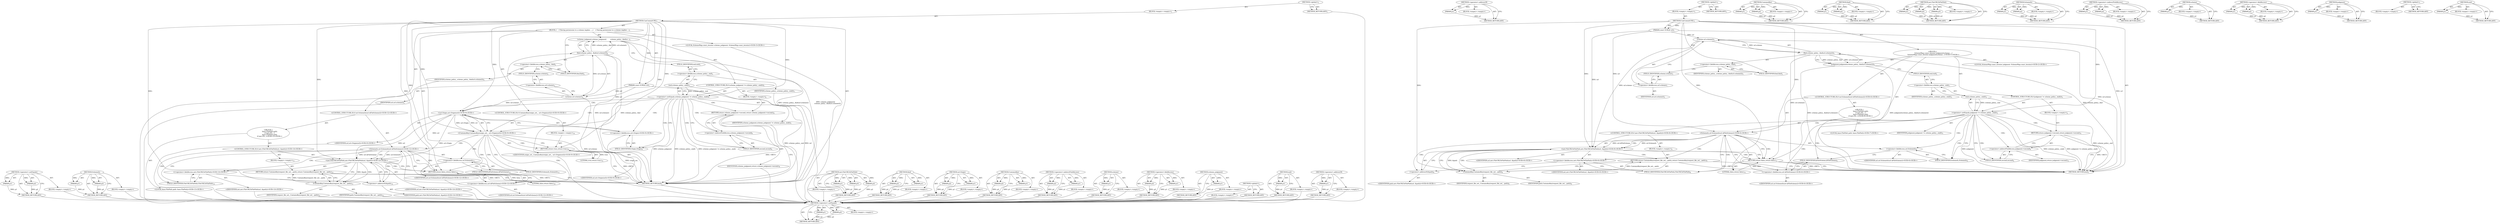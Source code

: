 digraph "&lt;operator&gt;.addressOf" {
vulnerable_99 [label=<(METHOD,&lt;operator&gt;.notEquals)>];
vulnerable_100 [label=<(PARAM,p1)>];
vulnerable_101 [label=<(PARAM,p2)>];
vulnerable_102 [label=<(BLOCK,&lt;empty&gt;,&lt;empty&gt;)>];
vulnerable_103 [label=<(METHOD_RETURN,ANY)>];
vulnerable_124 [label=<(METHOD,&lt;operator&gt;.addressOf)>];
vulnerable_125 [label=<(PARAM,p1)>];
vulnerable_126 [label=<(BLOCK,&lt;empty&gt;,&lt;empty&gt;)>];
vulnerable_127 [label=<(METHOD_RETURN,ANY)>];
vulnerable_6 [label=<(METHOD,&lt;global&gt;)<SUB>1</SUB>>];
vulnerable_7 [label=<(BLOCK,&lt;empty&gt;,&lt;empty&gt;)<SUB>1</SUB>>];
vulnerable_8 [label=<(METHOD,CanCommitURL)<SUB>1</SUB>>];
vulnerable_9 [label=<(PARAM,const GURL&amp; url)<SUB>1</SUB>>];
vulnerable_10 [label="<(BLOCK,{
    SchemeMap::const_iterator judgment(scheme...,{
    SchemeMap::const_iterator judgment(scheme...)<SUB>1</SUB>>"];
vulnerable_11 [label="<(LOCAL,SchemeMap.const_iterator judgment: SchemeMap.const_iterator)<SUB>2</SUB>>"];
vulnerable_12 [label=<(judgment,judgment(scheme_policy_.find(url.scheme())))<SUB>2</SUB>>];
vulnerable_13 [label=<(find,scheme_policy_.find(url.scheme()))<SUB>2</SUB>>];
vulnerable_14 [label=<(&lt;operator&gt;.fieldAccess,scheme_policy_.find)<SUB>2</SUB>>];
vulnerable_15 [label=<(IDENTIFIER,scheme_policy_,scheme_policy_.find(url.scheme()))<SUB>2</SUB>>];
vulnerable_16 [label=<(FIELD_IDENTIFIER,find,find)<SUB>2</SUB>>];
vulnerable_17 [label=<(scheme,url.scheme())<SUB>2</SUB>>];
vulnerable_18 [label=<(&lt;operator&gt;.fieldAccess,url.scheme)<SUB>2</SUB>>];
vulnerable_19 [label=<(IDENTIFIER,url,url.scheme())<SUB>2</SUB>>];
vulnerable_20 [label=<(FIELD_IDENTIFIER,scheme,scheme)<SUB>2</SUB>>];
vulnerable_21 [label=<(CONTROL_STRUCTURE,IF,if (judgment != scheme_policy_.end()))<SUB>3</SUB>>];
vulnerable_22 [label=<(&lt;operator&gt;.notEquals,judgment != scheme_policy_.end())<SUB>3</SUB>>];
vulnerable_23 [label=<(IDENTIFIER,judgment,judgment != scheme_policy_.end())<SUB>3</SUB>>];
vulnerable_24 [label=<(end,scheme_policy_.end())<SUB>3</SUB>>];
vulnerable_25 [label=<(&lt;operator&gt;.fieldAccess,scheme_policy_.end)<SUB>3</SUB>>];
vulnerable_26 [label=<(IDENTIFIER,scheme_policy_,scheme_policy_.end())<SUB>3</SUB>>];
vulnerable_27 [label=<(FIELD_IDENTIFIER,end,end)<SUB>3</SUB>>];
vulnerable_28 [label=<(BLOCK,&lt;empty&gt;,&lt;empty&gt;)<SUB>4</SUB>>];
vulnerable_29 [label=<(RETURN,return judgment-&gt;second;,return judgment-&gt;second;)<SUB>4</SUB>>];
vulnerable_30 [label=<(&lt;operator&gt;.indirectFieldAccess,judgment-&gt;second)<SUB>4</SUB>>];
vulnerable_31 [label=<(IDENTIFIER,judgment,return judgment-&gt;second;)<SUB>4</SUB>>];
vulnerable_32 [label=<(FIELD_IDENTIFIER,second,second)<SUB>4</SUB>>];
vulnerable_33 [label="<(CONTROL_STRUCTURE,IF,if (url.SchemeIs(url::kFileScheme)))<SUB>6</SUB>>"];
vulnerable_34 [label="<(SchemeIs,url.SchemeIs(url::kFileScheme))<SUB>6</SUB>>"];
vulnerable_35 [label=<(&lt;operator&gt;.fieldAccess,url.SchemeIs)<SUB>6</SUB>>];
vulnerable_36 [label="<(IDENTIFIER,url,url.SchemeIs(url::kFileScheme))<SUB>6</SUB>>"];
vulnerable_37 [label=<(FIELD_IDENTIFIER,SchemeIs,SchemeIs)<SUB>6</SUB>>];
vulnerable_38 [label="<(&lt;operator&gt;.fieldAccess,url::kFileScheme)<SUB>6</SUB>>"];
vulnerable_39 [label="<(IDENTIFIER,url,url.SchemeIs(url::kFileScheme))<SUB>6</SUB>>"];
vulnerable_40 [label=<(FIELD_IDENTIFIER,kFileScheme,kFileScheme)<SUB>6</SUB>>];
vulnerable_41 [label="<(BLOCK,{
      base::FilePath path;
      if (net::Fil...,{
      base::FilePath path;
      if (net::Fil...)<SUB>6</SUB>>"];
vulnerable_42 [label="<(LOCAL,base.FilePath path: base.FilePath)<SUB>7</SUB>>"];
vulnerable_43 [label="<(CONTROL_STRUCTURE,IF,if (net::FileURLToFilePath(url, &amp;path)))<SUB>8</SUB>>"];
vulnerable_44 [label="<(net.FileURLToFilePath,net::FileURLToFilePath(url, &amp;path))<SUB>8</SUB>>"];
vulnerable_45 [label="<(&lt;operator&gt;.fieldAccess,net::FileURLToFilePath)<SUB>8</SUB>>"];
vulnerable_46 [label="<(IDENTIFIER,net,net::FileURLToFilePath(url, &amp;path))<SUB>8</SUB>>"];
vulnerable_47 [label=<(FIELD_IDENTIFIER,FileURLToFilePath,FileURLToFilePath)<SUB>8</SUB>>];
vulnerable_48 [label="<(IDENTIFIER,url,net::FileURLToFilePath(url, &amp;path))<SUB>8</SUB>>"];
vulnerable_49 [label=<(&lt;operator&gt;.addressOf,&amp;path)<SUB>8</SUB>>];
vulnerable_50 [label="<(IDENTIFIER,path,net::FileURLToFilePath(url, &amp;path))<SUB>8</SUB>>"];
vulnerable_51 [label=<(BLOCK,&lt;empty&gt;,&lt;empty&gt;)<SUB>9</SUB>>];
vulnerable_52 [label=<(RETURN,return ContainsKey(request_file_set_, path);,return ContainsKey(request_file_set_, path);)<SUB>9</SUB>>];
vulnerable_53 [label=<(ContainsKey,ContainsKey(request_file_set_, path))<SUB>9</SUB>>];
vulnerable_54 [label=<(IDENTIFIER,request_file_set_,ContainsKey(request_file_set_, path))<SUB>9</SUB>>];
vulnerable_55 [label=<(IDENTIFIER,path,ContainsKey(request_file_set_, path))<SUB>9</SUB>>];
vulnerable_56 [label=<(RETURN,return false;,return false;)<SUB>12</SUB>>];
vulnerable_57 [label=<(LITERAL,false,return false;)<SUB>12</SUB>>];
vulnerable_58 [label=<(METHOD_RETURN,bool)<SUB>1</SUB>>];
vulnerable_60 [label=<(METHOD_RETURN,ANY)<SUB>1</SUB>>];
vulnerable_128 [label=<(METHOD,ContainsKey)>];
vulnerable_129 [label=<(PARAM,p1)>];
vulnerable_130 [label=<(PARAM,p2)>];
vulnerable_131 [label=<(BLOCK,&lt;empty&gt;,&lt;empty&gt;)>];
vulnerable_132 [label=<(METHOD_RETURN,ANY)>];
vulnerable_85 [label=<(METHOD,find)>];
vulnerable_86 [label=<(PARAM,p1)>];
vulnerable_87 [label=<(PARAM,p2)>];
vulnerable_88 [label=<(BLOCK,&lt;empty&gt;,&lt;empty&gt;)>];
vulnerable_89 [label=<(METHOD_RETURN,ANY)>];
vulnerable_118 [label=<(METHOD,net.FileURLToFilePath)>];
vulnerable_119 [label=<(PARAM,p1)>];
vulnerable_120 [label=<(PARAM,p2)>];
vulnerable_121 [label=<(PARAM,p3)>];
vulnerable_122 [label=<(BLOCK,&lt;empty&gt;,&lt;empty&gt;)>];
vulnerable_123 [label=<(METHOD_RETURN,ANY)>];
vulnerable_113 [label=<(METHOD,SchemeIs)>];
vulnerable_114 [label=<(PARAM,p1)>];
vulnerable_115 [label=<(PARAM,p2)>];
vulnerable_116 [label=<(BLOCK,&lt;empty&gt;,&lt;empty&gt;)>];
vulnerable_117 [label=<(METHOD_RETURN,ANY)>];
vulnerable_108 [label=<(METHOD,&lt;operator&gt;.indirectFieldAccess)>];
vulnerable_109 [label=<(PARAM,p1)>];
vulnerable_110 [label=<(PARAM,p2)>];
vulnerable_111 [label=<(BLOCK,&lt;empty&gt;,&lt;empty&gt;)>];
vulnerable_112 [label=<(METHOD_RETURN,ANY)>];
vulnerable_95 [label=<(METHOD,scheme)>];
vulnerable_96 [label=<(PARAM,p1)>];
vulnerable_97 [label=<(BLOCK,&lt;empty&gt;,&lt;empty&gt;)>];
vulnerable_98 [label=<(METHOD_RETURN,ANY)>];
vulnerable_90 [label=<(METHOD,&lt;operator&gt;.fieldAccess)>];
vulnerable_91 [label=<(PARAM,p1)>];
vulnerable_92 [label=<(PARAM,p2)>];
vulnerable_93 [label=<(BLOCK,&lt;empty&gt;,&lt;empty&gt;)>];
vulnerable_94 [label=<(METHOD_RETURN,ANY)>];
vulnerable_81 [label=<(METHOD,judgment)>];
vulnerable_82 [label=<(PARAM,p1)>];
vulnerable_83 [label=<(BLOCK,&lt;empty&gt;,&lt;empty&gt;)>];
vulnerable_84 [label=<(METHOD_RETURN,ANY)>];
vulnerable_75 [label=<(METHOD,&lt;global&gt;)<SUB>1</SUB>>];
vulnerable_76 [label=<(BLOCK,&lt;empty&gt;,&lt;empty&gt;)>];
vulnerable_77 [label=<(METHOD_RETURN,ANY)>];
vulnerable_104 [label=<(METHOD,end)>];
vulnerable_105 [label=<(PARAM,p1)>];
vulnerable_106 [label=<(BLOCK,&lt;empty&gt;,&lt;empty&gt;)>];
vulnerable_107 [label=<(METHOD_RETURN,ANY)>];
fixed_110 [label=<(METHOD,&lt;operator&gt;.notEquals)>];
fixed_111 [label=<(PARAM,p1)>];
fixed_112 [label=<(PARAM,p2)>];
fixed_113 [label=<(BLOCK,&lt;empty&gt;,&lt;empty&gt;)>];
fixed_114 [label=<(METHOD_RETURN,ANY)>];
fixed_134 [label=<(METHOD,SchemeIs)>];
fixed_135 [label=<(PARAM,p1)>];
fixed_136 [label=<(PARAM,p2)>];
fixed_137 [label=<(BLOCK,&lt;empty&gt;,&lt;empty&gt;)>];
fixed_138 [label=<(METHOD_RETURN,ANY)>];
fixed_6 [label=<(METHOD,&lt;global&gt;)<SUB>1</SUB>>];
fixed_7 [label=<(BLOCK,&lt;empty&gt;,&lt;empty&gt;)<SUB>1</SUB>>];
fixed_8 [label=<(METHOD,CanCommitURL)<SUB>1</SUB>>];
fixed_9 [label=<(PARAM,const GURL&amp; url)<SUB>1</SUB>>];
fixed_10 [label=<(BLOCK,{
    // Having permission to a scheme implies ...,{
    // Having permission to a scheme implies ...)<SUB>1</SUB>>];
fixed_11 [label="<(LOCAL,SchemeMap.const_iterator scheme_judgment: SchemeMap.const_iterator)<SUB>3</SUB>>"];
fixed_12 [label=<(scheme_judgment,scheme_judgment(
        scheme_policy_.find(ur...)<SUB>3</SUB>>];
fixed_13 [label=<(find,scheme_policy_.find(url.scheme()))<SUB>4</SUB>>];
fixed_14 [label=<(&lt;operator&gt;.fieldAccess,scheme_policy_.find)<SUB>4</SUB>>];
fixed_15 [label=<(IDENTIFIER,scheme_policy_,scheme_policy_.find(url.scheme()))<SUB>4</SUB>>];
fixed_16 [label=<(FIELD_IDENTIFIER,find,find)<SUB>4</SUB>>];
fixed_17 [label=<(scheme,url.scheme())<SUB>4</SUB>>];
fixed_18 [label=<(&lt;operator&gt;.fieldAccess,url.scheme)<SUB>4</SUB>>];
fixed_19 [label=<(IDENTIFIER,url,url.scheme())<SUB>4</SUB>>];
fixed_20 [label=<(FIELD_IDENTIFIER,scheme,scheme)<SUB>4</SUB>>];
fixed_21 [label=<(CONTROL_STRUCTURE,IF,if (scheme_judgment != scheme_policy_.end()))<SUB>5</SUB>>];
fixed_22 [label=<(&lt;operator&gt;.notEquals,scheme_judgment != scheme_policy_.end())<SUB>5</SUB>>];
fixed_23 [label=<(IDENTIFIER,scheme_judgment,scheme_judgment != scheme_policy_.end())<SUB>5</SUB>>];
fixed_24 [label=<(end,scheme_policy_.end())<SUB>5</SUB>>];
fixed_25 [label=<(&lt;operator&gt;.fieldAccess,scheme_policy_.end)<SUB>5</SUB>>];
fixed_26 [label=<(IDENTIFIER,scheme_policy_,scheme_policy_.end())<SUB>5</SUB>>];
fixed_27 [label=<(FIELD_IDENTIFIER,end,end)<SUB>5</SUB>>];
fixed_28 [label=<(BLOCK,&lt;empty&gt;,&lt;empty&gt;)<SUB>6</SUB>>];
fixed_29 [label=<(RETURN,return scheme_judgment-&gt;second;,return scheme_judgment-&gt;second;)<SUB>6</SUB>>];
fixed_30 [label=<(&lt;operator&gt;.indirectFieldAccess,scheme_judgment-&gt;second)<SUB>6</SUB>>];
fixed_31 [label=<(IDENTIFIER,scheme_judgment,return scheme_judgment-&gt;second;)<SUB>6</SUB>>];
fixed_32 [label=<(FIELD_IDENTIFIER,second,second)<SUB>6</SUB>>];
fixed_33 [label="<(CONTROL_STRUCTURE,IF,if (ContainsKey(origin_set_, url::Origin(url))))<SUB>9</SUB>>"];
fixed_34 [label="<(ContainsKey,ContainsKey(origin_set_, url::Origin(url)))<SUB>9</SUB>>"];
fixed_35 [label="<(IDENTIFIER,origin_set_,ContainsKey(origin_set_, url::Origin(url)))<SUB>9</SUB>>"];
fixed_36 [label="<(url.Origin,url::Origin(url))<SUB>9</SUB>>"];
fixed_37 [label="<(&lt;operator&gt;.fieldAccess,url::Origin)<SUB>9</SUB>>"];
fixed_38 [label="<(IDENTIFIER,url,url::Origin(url))<SUB>9</SUB>>"];
fixed_39 [label=<(FIELD_IDENTIFIER,Origin,Origin)<SUB>9</SUB>>];
fixed_40 [label="<(IDENTIFIER,url,url::Origin(url))<SUB>9</SUB>>"];
fixed_41 [label=<(BLOCK,&lt;empty&gt;,&lt;empty&gt;)<SUB>10</SUB>>];
fixed_42 [label=<(RETURN,return true;,return true;)<SUB>10</SUB>>];
fixed_43 [label=<(LITERAL,true,return true;)<SUB>10</SUB>>];
fixed_44 [label="<(CONTROL_STRUCTURE,IF,if (url.SchemeIs(url::kFileScheme)))<SUB>12</SUB>>"];
fixed_45 [label="<(SchemeIs,url.SchemeIs(url::kFileScheme))<SUB>12</SUB>>"];
fixed_46 [label=<(&lt;operator&gt;.fieldAccess,url.SchemeIs)<SUB>12</SUB>>];
fixed_47 [label="<(IDENTIFIER,url,url.SchemeIs(url::kFileScheme))<SUB>12</SUB>>"];
fixed_48 [label=<(FIELD_IDENTIFIER,SchemeIs,SchemeIs)<SUB>12</SUB>>];
fixed_49 [label="<(&lt;operator&gt;.fieldAccess,url::kFileScheme)<SUB>12</SUB>>"];
fixed_50 [label="<(IDENTIFIER,url,url.SchemeIs(url::kFileScheme))<SUB>12</SUB>>"];
fixed_51 [label=<(FIELD_IDENTIFIER,kFileScheme,kFileScheme)<SUB>12</SUB>>];
fixed_52 [label="<(BLOCK,{
      base::FilePath path;
      if (net::Fil...,{
      base::FilePath path;
      if (net::Fil...)<SUB>12</SUB>>"];
fixed_53 [label="<(LOCAL,base.FilePath path: base.FilePath)<SUB>13</SUB>>"];
fixed_54 [label="<(CONTROL_STRUCTURE,IF,if (net::FileURLToFilePath(url, &amp;path)))<SUB>14</SUB>>"];
fixed_55 [label="<(net.FileURLToFilePath,net::FileURLToFilePath(url, &amp;path))<SUB>14</SUB>>"];
fixed_56 [label="<(&lt;operator&gt;.fieldAccess,net::FileURLToFilePath)<SUB>14</SUB>>"];
fixed_57 [label="<(IDENTIFIER,net,net::FileURLToFilePath(url, &amp;path))<SUB>14</SUB>>"];
fixed_58 [label=<(FIELD_IDENTIFIER,FileURLToFilePath,FileURLToFilePath)<SUB>14</SUB>>];
fixed_59 [label="<(IDENTIFIER,url,net::FileURLToFilePath(url, &amp;path))<SUB>14</SUB>>"];
fixed_60 [label=<(&lt;operator&gt;.addressOf,&amp;path)<SUB>14</SUB>>];
fixed_61 [label="<(IDENTIFIER,path,net::FileURLToFilePath(url, &amp;path))<SUB>14</SUB>>"];
fixed_62 [label=<(BLOCK,&lt;empty&gt;,&lt;empty&gt;)<SUB>15</SUB>>];
fixed_63 [label=<(RETURN,return ContainsKey(request_file_set_, path);,return ContainsKey(request_file_set_, path);)<SUB>15</SUB>>];
fixed_64 [label=<(ContainsKey,ContainsKey(request_file_set_, path))<SUB>15</SUB>>];
fixed_65 [label=<(IDENTIFIER,request_file_set_,ContainsKey(request_file_set_, path))<SUB>15</SUB>>];
fixed_66 [label=<(IDENTIFIER,path,ContainsKey(request_file_set_, path))<SUB>15</SUB>>];
fixed_67 [label=<(RETURN,return false;,return false;)<SUB>18</SUB>>];
fixed_68 [label=<(LITERAL,false,return false;)<SUB>18</SUB>>];
fixed_69 [label=<(METHOD_RETURN,bool)<SUB>1</SUB>>];
fixed_71 [label=<(METHOD_RETURN,ANY)<SUB>1</SUB>>];
fixed_139 [label=<(METHOD,net.FileURLToFilePath)>];
fixed_140 [label=<(PARAM,p1)>];
fixed_141 [label=<(PARAM,p2)>];
fixed_142 [label=<(PARAM,p3)>];
fixed_143 [label=<(BLOCK,&lt;empty&gt;,&lt;empty&gt;)>];
fixed_144 [label=<(METHOD_RETURN,ANY)>];
fixed_96 [label=<(METHOD,find)>];
fixed_97 [label=<(PARAM,p1)>];
fixed_98 [label=<(PARAM,p2)>];
fixed_99 [label=<(BLOCK,&lt;empty&gt;,&lt;empty&gt;)>];
fixed_100 [label=<(METHOD_RETURN,ANY)>];
fixed_129 [label=<(METHOD,url.Origin)>];
fixed_130 [label=<(PARAM,p1)>];
fixed_131 [label=<(PARAM,p2)>];
fixed_132 [label=<(BLOCK,&lt;empty&gt;,&lt;empty&gt;)>];
fixed_133 [label=<(METHOD_RETURN,ANY)>];
fixed_124 [label=<(METHOD,ContainsKey)>];
fixed_125 [label=<(PARAM,p1)>];
fixed_126 [label=<(PARAM,p2)>];
fixed_127 [label=<(BLOCK,&lt;empty&gt;,&lt;empty&gt;)>];
fixed_128 [label=<(METHOD_RETURN,ANY)>];
fixed_119 [label=<(METHOD,&lt;operator&gt;.indirectFieldAccess)>];
fixed_120 [label=<(PARAM,p1)>];
fixed_121 [label=<(PARAM,p2)>];
fixed_122 [label=<(BLOCK,&lt;empty&gt;,&lt;empty&gt;)>];
fixed_123 [label=<(METHOD_RETURN,ANY)>];
fixed_106 [label=<(METHOD,scheme)>];
fixed_107 [label=<(PARAM,p1)>];
fixed_108 [label=<(BLOCK,&lt;empty&gt;,&lt;empty&gt;)>];
fixed_109 [label=<(METHOD_RETURN,ANY)>];
fixed_101 [label=<(METHOD,&lt;operator&gt;.fieldAccess)>];
fixed_102 [label=<(PARAM,p1)>];
fixed_103 [label=<(PARAM,p2)>];
fixed_104 [label=<(BLOCK,&lt;empty&gt;,&lt;empty&gt;)>];
fixed_105 [label=<(METHOD_RETURN,ANY)>];
fixed_92 [label=<(METHOD,scheme_judgment)>];
fixed_93 [label=<(PARAM,p1)>];
fixed_94 [label=<(BLOCK,&lt;empty&gt;,&lt;empty&gt;)>];
fixed_95 [label=<(METHOD_RETURN,ANY)>];
fixed_86 [label=<(METHOD,&lt;global&gt;)<SUB>1</SUB>>];
fixed_87 [label=<(BLOCK,&lt;empty&gt;,&lt;empty&gt;)>];
fixed_88 [label=<(METHOD_RETURN,ANY)>];
fixed_115 [label=<(METHOD,end)>];
fixed_116 [label=<(PARAM,p1)>];
fixed_117 [label=<(BLOCK,&lt;empty&gt;,&lt;empty&gt;)>];
fixed_118 [label=<(METHOD_RETURN,ANY)>];
fixed_145 [label=<(METHOD,&lt;operator&gt;.addressOf)>];
fixed_146 [label=<(PARAM,p1)>];
fixed_147 [label=<(BLOCK,&lt;empty&gt;,&lt;empty&gt;)>];
fixed_148 [label=<(METHOD_RETURN,ANY)>];
vulnerable_99 -> vulnerable_100  [key=0, label="AST: "];
vulnerable_99 -> vulnerable_100  [key=1, label="DDG: "];
vulnerable_99 -> vulnerable_102  [key=0, label="AST: "];
vulnerable_99 -> vulnerable_101  [key=0, label="AST: "];
vulnerable_99 -> vulnerable_101  [key=1, label="DDG: "];
vulnerable_99 -> vulnerable_103  [key=0, label="AST: "];
vulnerable_99 -> vulnerable_103  [key=1, label="CFG: "];
vulnerable_100 -> vulnerable_103  [key=0, label="DDG: p1"];
vulnerable_101 -> vulnerable_103  [key=0, label="DDG: p2"];
vulnerable_124 -> vulnerable_125  [key=0, label="AST: "];
vulnerable_124 -> vulnerable_125  [key=1, label="DDG: "];
vulnerable_124 -> vulnerable_126  [key=0, label="AST: "];
vulnerable_124 -> vulnerable_127  [key=0, label="AST: "];
vulnerable_124 -> vulnerable_127  [key=1, label="CFG: "];
vulnerable_125 -> vulnerable_127  [key=0, label="DDG: p1"];
vulnerable_6 -> vulnerable_7  [key=0, label="AST: "];
vulnerable_6 -> vulnerable_60  [key=0, label="AST: "];
vulnerable_6 -> vulnerable_60  [key=1, label="CFG: "];
vulnerable_7 -> vulnerable_8  [key=0, label="AST: "];
vulnerable_8 -> vulnerable_9  [key=0, label="AST: "];
vulnerable_8 -> vulnerable_9  [key=1, label="DDG: "];
vulnerable_8 -> vulnerable_10  [key=0, label="AST: "];
vulnerable_8 -> vulnerable_58  [key=0, label="AST: "];
vulnerable_8 -> vulnerable_16  [key=0, label="CFG: "];
vulnerable_8 -> vulnerable_56  [key=0, label="DDG: "];
vulnerable_8 -> vulnerable_57  [key=0, label="DDG: "];
vulnerable_8 -> vulnerable_22  [key=0, label="DDG: "];
vulnerable_8 -> vulnerable_44  [key=0, label="DDG: "];
vulnerable_8 -> vulnerable_53  [key=0, label="DDG: "];
vulnerable_9 -> vulnerable_58  [key=0, label="DDG: url"];
vulnerable_9 -> vulnerable_34  [key=0, label="DDG: url"];
vulnerable_9 -> vulnerable_17  [key=0, label="DDG: url"];
vulnerable_9 -> vulnerable_44  [key=0, label="DDG: url"];
vulnerable_10 -> vulnerable_11  [key=0, label="AST: "];
vulnerable_10 -> vulnerable_12  [key=0, label="AST: "];
vulnerable_10 -> vulnerable_21  [key=0, label="AST: "];
vulnerable_10 -> vulnerable_33  [key=0, label="AST: "];
vulnerable_10 -> vulnerable_56  [key=0, label="AST: "];
vulnerable_12 -> vulnerable_13  [key=0, label="AST: "];
vulnerable_12 -> vulnerable_27  [key=0, label="CFG: "];
vulnerable_12 -> vulnerable_58  [key=0, label="DDG: scheme_policy_.find(url.scheme())"];
vulnerable_12 -> vulnerable_58  [key=1, label="DDG: judgment(scheme_policy_.find(url.scheme()))"];
vulnerable_13 -> vulnerable_14  [key=0, label="AST: "];
vulnerable_13 -> vulnerable_17  [key=0, label="AST: "];
vulnerable_13 -> vulnerable_12  [key=0, label="CFG: "];
vulnerable_13 -> vulnerable_12  [key=1, label="DDG: scheme_policy_.find"];
vulnerable_13 -> vulnerable_12  [key=2, label="DDG: url.scheme()"];
vulnerable_13 -> vulnerable_58  [key=0, label="DDG: scheme_policy_.find"];
vulnerable_13 -> vulnerable_58  [key=1, label="DDG: url.scheme()"];
vulnerable_14 -> vulnerable_15  [key=0, label="AST: "];
vulnerable_14 -> vulnerable_16  [key=0, label="AST: "];
vulnerable_14 -> vulnerable_20  [key=0, label="CFG: "];
vulnerable_16 -> vulnerable_14  [key=0, label="CFG: "];
vulnerable_17 -> vulnerable_18  [key=0, label="AST: "];
vulnerable_17 -> vulnerable_13  [key=0, label="CFG: "];
vulnerable_17 -> vulnerable_13  [key=1, label="DDG: url.scheme"];
vulnerable_17 -> vulnerable_58  [key=0, label="DDG: url.scheme"];
vulnerable_17 -> vulnerable_44  [key=0, label="DDG: url.scheme"];
vulnerable_18 -> vulnerable_19  [key=0, label="AST: "];
vulnerable_18 -> vulnerable_20  [key=0, label="AST: "];
vulnerable_18 -> vulnerable_17  [key=0, label="CFG: "];
vulnerable_20 -> vulnerable_18  [key=0, label="CFG: "];
vulnerable_21 -> vulnerable_22  [key=0, label="AST: "];
vulnerable_21 -> vulnerable_28  [key=0, label="AST: "];
vulnerable_22 -> vulnerable_23  [key=0, label="AST: "];
vulnerable_22 -> vulnerable_24  [key=0, label="AST: "];
vulnerable_22 -> vulnerable_32  [key=0, label="CFG: "];
vulnerable_22 -> vulnerable_32  [key=1, label="CDG: "];
vulnerable_22 -> vulnerable_37  [key=0, label="CFG: "];
vulnerable_22 -> vulnerable_37  [key=1, label="CDG: "];
vulnerable_22 -> vulnerable_58  [key=0, label="DDG: judgment"];
vulnerable_22 -> vulnerable_58  [key=1, label="DDG: scheme_policy_.end()"];
vulnerable_22 -> vulnerable_58  [key=2, label="DDG: judgment != scheme_policy_.end()"];
vulnerable_22 -> vulnerable_30  [key=0, label="CDG: "];
vulnerable_22 -> vulnerable_34  [key=0, label="CDG: "];
vulnerable_22 -> vulnerable_38  [key=0, label="CDG: "];
vulnerable_22 -> vulnerable_40  [key=0, label="CDG: "];
vulnerable_22 -> vulnerable_29  [key=0, label="CDG: "];
vulnerable_22 -> vulnerable_35  [key=0, label="CDG: "];
vulnerable_24 -> vulnerable_25  [key=0, label="AST: "];
vulnerable_24 -> vulnerable_22  [key=0, label="CFG: "];
vulnerable_24 -> vulnerable_22  [key=1, label="DDG: scheme_policy_.end"];
vulnerable_24 -> vulnerable_58  [key=0, label="DDG: scheme_policy_.end"];
vulnerable_25 -> vulnerable_26  [key=0, label="AST: "];
vulnerable_25 -> vulnerable_27  [key=0, label="AST: "];
vulnerable_25 -> vulnerable_24  [key=0, label="CFG: "];
vulnerable_27 -> vulnerable_25  [key=0, label="CFG: "];
vulnerable_28 -> vulnerable_29  [key=0, label="AST: "];
vulnerable_29 -> vulnerable_30  [key=0, label="AST: "];
vulnerable_29 -> vulnerable_58  [key=0, label="CFG: "];
vulnerable_29 -> vulnerable_58  [key=1, label="DDG: &lt;RET&gt;"];
vulnerable_30 -> vulnerable_31  [key=0, label="AST: "];
vulnerable_30 -> vulnerable_32  [key=0, label="AST: "];
vulnerable_30 -> vulnerable_29  [key=0, label="CFG: "];
vulnerable_32 -> vulnerable_30  [key=0, label="CFG: "];
vulnerable_33 -> vulnerable_34  [key=0, label="AST: "];
vulnerable_33 -> vulnerable_41  [key=0, label="AST: "];
vulnerable_34 -> vulnerable_35  [key=0, label="AST: "];
vulnerable_34 -> vulnerable_38  [key=0, label="AST: "];
vulnerable_34 -> vulnerable_47  [key=0, label="CFG: "];
vulnerable_34 -> vulnerable_47  [key=1, label="CDG: "];
vulnerable_34 -> vulnerable_56  [key=0, label="CFG: "];
vulnerable_34 -> vulnerable_56  [key=1, label="CDG: "];
vulnerable_34 -> vulnerable_44  [key=0, label="DDG: url.SchemeIs"];
vulnerable_34 -> vulnerable_44  [key=1, label="DDG: url::kFileScheme"];
vulnerable_34 -> vulnerable_44  [key=2, label="CDG: "];
vulnerable_34 -> vulnerable_49  [key=0, label="CDG: "];
vulnerable_34 -> vulnerable_45  [key=0, label="CDG: "];
vulnerable_35 -> vulnerable_36  [key=0, label="AST: "];
vulnerable_35 -> vulnerable_37  [key=0, label="AST: "];
vulnerable_35 -> vulnerable_40  [key=0, label="CFG: "];
vulnerable_37 -> vulnerable_35  [key=0, label="CFG: "];
vulnerable_38 -> vulnerable_39  [key=0, label="AST: "];
vulnerable_38 -> vulnerable_40  [key=0, label="AST: "];
vulnerable_38 -> vulnerable_34  [key=0, label="CFG: "];
vulnerable_40 -> vulnerable_38  [key=0, label="CFG: "];
vulnerable_41 -> vulnerable_42  [key=0, label="AST: "];
vulnerable_41 -> vulnerable_43  [key=0, label="AST: "];
vulnerable_43 -> vulnerable_44  [key=0, label="AST: "];
vulnerable_43 -> vulnerable_51  [key=0, label="AST: "];
vulnerable_44 -> vulnerable_45  [key=0, label="AST: "];
vulnerable_44 -> vulnerable_48  [key=0, label="AST: "];
vulnerable_44 -> vulnerable_49  [key=0, label="AST: "];
vulnerable_44 -> vulnerable_53  [key=0, label="CFG: "];
vulnerable_44 -> vulnerable_53  [key=1, label="DDG: &amp;path"];
vulnerable_44 -> vulnerable_53  [key=2, label="CDG: "];
vulnerable_44 -> vulnerable_56  [key=0, label="CFG: "];
vulnerable_44 -> vulnerable_56  [key=1, label="CDG: "];
vulnerable_44 -> vulnerable_52  [key=0, label="CDG: "];
vulnerable_45 -> vulnerable_46  [key=0, label="AST: "];
vulnerable_45 -> vulnerable_47  [key=0, label="AST: "];
vulnerable_45 -> vulnerable_49  [key=0, label="CFG: "];
vulnerable_47 -> vulnerable_45  [key=0, label="CFG: "];
vulnerable_49 -> vulnerable_50  [key=0, label="AST: "];
vulnerable_49 -> vulnerable_44  [key=0, label="CFG: "];
vulnerable_51 -> vulnerable_52  [key=0, label="AST: "];
vulnerable_52 -> vulnerable_53  [key=0, label="AST: "];
vulnerable_52 -> vulnerable_58  [key=0, label="CFG: "];
vulnerable_52 -> vulnerable_58  [key=1, label="DDG: &lt;RET&gt;"];
vulnerable_53 -> vulnerable_54  [key=0, label="AST: "];
vulnerable_53 -> vulnerable_55  [key=0, label="AST: "];
vulnerable_53 -> vulnerable_52  [key=0, label="CFG: "];
vulnerable_53 -> vulnerable_52  [key=1, label="DDG: ContainsKey(request_file_set_, path)"];
vulnerable_56 -> vulnerable_57  [key=0, label="AST: "];
vulnerable_56 -> vulnerable_58  [key=0, label="CFG: "];
vulnerable_56 -> vulnerable_58  [key=1, label="DDG: &lt;RET&gt;"];
vulnerable_57 -> vulnerable_56  [key=0, label="DDG: false"];
vulnerable_128 -> vulnerable_129  [key=0, label="AST: "];
vulnerable_128 -> vulnerable_129  [key=1, label="DDG: "];
vulnerable_128 -> vulnerable_131  [key=0, label="AST: "];
vulnerable_128 -> vulnerable_130  [key=0, label="AST: "];
vulnerable_128 -> vulnerable_130  [key=1, label="DDG: "];
vulnerable_128 -> vulnerable_132  [key=0, label="AST: "];
vulnerable_128 -> vulnerable_132  [key=1, label="CFG: "];
vulnerable_129 -> vulnerable_132  [key=0, label="DDG: p1"];
vulnerable_130 -> vulnerable_132  [key=0, label="DDG: p2"];
vulnerable_85 -> vulnerable_86  [key=0, label="AST: "];
vulnerable_85 -> vulnerable_86  [key=1, label="DDG: "];
vulnerable_85 -> vulnerable_88  [key=0, label="AST: "];
vulnerable_85 -> vulnerable_87  [key=0, label="AST: "];
vulnerable_85 -> vulnerable_87  [key=1, label="DDG: "];
vulnerable_85 -> vulnerable_89  [key=0, label="AST: "];
vulnerable_85 -> vulnerable_89  [key=1, label="CFG: "];
vulnerable_86 -> vulnerable_89  [key=0, label="DDG: p1"];
vulnerable_87 -> vulnerable_89  [key=0, label="DDG: p2"];
vulnerable_118 -> vulnerable_119  [key=0, label="AST: "];
vulnerable_118 -> vulnerable_119  [key=1, label="DDG: "];
vulnerable_118 -> vulnerable_122  [key=0, label="AST: "];
vulnerable_118 -> vulnerable_120  [key=0, label="AST: "];
vulnerable_118 -> vulnerable_120  [key=1, label="DDG: "];
vulnerable_118 -> vulnerable_123  [key=0, label="AST: "];
vulnerable_118 -> vulnerable_123  [key=1, label="CFG: "];
vulnerable_118 -> vulnerable_121  [key=0, label="AST: "];
vulnerable_118 -> vulnerable_121  [key=1, label="DDG: "];
vulnerable_119 -> vulnerable_123  [key=0, label="DDG: p1"];
vulnerable_120 -> vulnerable_123  [key=0, label="DDG: p2"];
vulnerable_121 -> vulnerable_123  [key=0, label="DDG: p3"];
vulnerable_113 -> vulnerable_114  [key=0, label="AST: "];
vulnerable_113 -> vulnerable_114  [key=1, label="DDG: "];
vulnerable_113 -> vulnerable_116  [key=0, label="AST: "];
vulnerable_113 -> vulnerable_115  [key=0, label="AST: "];
vulnerable_113 -> vulnerable_115  [key=1, label="DDG: "];
vulnerable_113 -> vulnerable_117  [key=0, label="AST: "];
vulnerable_113 -> vulnerable_117  [key=1, label="CFG: "];
vulnerable_114 -> vulnerable_117  [key=0, label="DDG: p1"];
vulnerable_115 -> vulnerable_117  [key=0, label="DDG: p2"];
vulnerable_108 -> vulnerable_109  [key=0, label="AST: "];
vulnerable_108 -> vulnerable_109  [key=1, label="DDG: "];
vulnerable_108 -> vulnerable_111  [key=0, label="AST: "];
vulnerable_108 -> vulnerable_110  [key=0, label="AST: "];
vulnerable_108 -> vulnerable_110  [key=1, label="DDG: "];
vulnerable_108 -> vulnerable_112  [key=0, label="AST: "];
vulnerable_108 -> vulnerable_112  [key=1, label="CFG: "];
vulnerable_109 -> vulnerable_112  [key=0, label="DDG: p1"];
vulnerable_110 -> vulnerable_112  [key=0, label="DDG: p2"];
vulnerable_95 -> vulnerable_96  [key=0, label="AST: "];
vulnerable_95 -> vulnerable_96  [key=1, label="DDG: "];
vulnerable_95 -> vulnerable_97  [key=0, label="AST: "];
vulnerable_95 -> vulnerable_98  [key=0, label="AST: "];
vulnerable_95 -> vulnerable_98  [key=1, label="CFG: "];
vulnerable_96 -> vulnerable_98  [key=0, label="DDG: p1"];
vulnerable_90 -> vulnerable_91  [key=0, label="AST: "];
vulnerable_90 -> vulnerable_91  [key=1, label="DDG: "];
vulnerable_90 -> vulnerable_93  [key=0, label="AST: "];
vulnerable_90 -> vulnerable_92  [key=0, label="AST: "];
vulnerable_90 -> vulnerable_92  [key=1, label="DDG: "];
vulnerable_90 -> vulnerable_94  [key=0, label="AST: "];
vulnerable_90 -> vulnerable_94  [key=1, label="CFG: "];
vulnerable_91 -> vulnerable_94  [key=0, label="DDG: p1"];
vulnerable_92 -> vulnerable_94  [key=0, label="DDG: p2"];
vulnerable_81 -> vulnerable_82  [key=0, label="AST: "];
vulnerable_81 -> vulnerable_82  [key=1, label="DDG: "];
vulnerable_81 -> vulnerable_83  [key=0, label="AST: "];
vulnerable_81 -> vulnerable_84  [key=0, label="AST: "];
vulnerable_81 -> vulnerable_84  [key=1, label="CFG: "];
vulnerable_82 -> vulnerable_84  [key=0, label="DDG: p1"];
vulnerable_75 -> vulnerable_76  [key=0, label="AST: "];
vulnerable_75 -> vulnerable_77  [key=0, label="AST: "];
vulnerable_75 -> vulnerable_77  [key=1, label="CFG: "];
vulnerable_104 -> vulnerable_105  [key=0, label="AST: "];
vulnerable_104 -> vulnerable_105  [key=1, label="DDG: "];
vulnerable_104 -> vulnerable_106  [key=0, label="AST: "];
vulnerable_104 -> vulnerable_107  [key=0, label="AST: "];
vulnerable_104 -> vulnerable_107  [key=1, label="CFG: "];
vulnerable_105 -> vulnerable_107  [key=0, label="DDG: p1"];
fixed_110 -> fixed_111  [key=0, label="AST: "];
fixed_110 -> fixed_111  [key=1, label="DDG: "];
fixed_110 -> fixed_113  [key=0, label="AST: "];
fixed_110 -> fixed_112  [key=0, label="AST: "];
fixed_110 -> fixed_112  [key=1, label="DDG: "];
fixed_110 -> fixed_114  [key=0, label="AST: "];
fixed_110 -> fixed_114  [key=1, label="CFG: "];
fixed_111 -> fixed_114  [key=0, label="DDG: p1"];
fixed_112 -> fixed_114  [key=0, label="DDG: p2"];
fixed_113 -> vulnerable_99  [key=0];
fixed_114 -> vulnerable_99  [key=0];
fixed_134 -> fixed_135  [key=0, label="AST: "];
fixed_134 -> fixed_135  [key=1, label="DDG: "];
fixed_134 -> fixed_137  [key=0, label="AST: "];
fixed_134 -> fixed_136  [key=0, label="AST: "];
fixed_134 -> fixed_136  [key=1, label="DDG: "];
fixed_134 -> fixed_138  [key=0, label="AST: "];
fixed_134 -> fixed_138  [key=1, label="CFG: "];
fixed_135 -> fixed_138  [key=0, label="DDG: p1"];
fixed_136 -> fixed_138  [key=0, label="DDG: p2"];
fixed_137 -> vulnerable_99  [key=0];
fixed_138 -> vulnerable_99  [key=0];
fixed_6 -> fixed_7  [key=0, label="AST: "];
fixed_6 -> fixed_71  [key=0, label="AST: "];
fixed_6 -> fixed_71  [key=1, label="CFG: "];
fixed_7 -> fixed_8  [key=0, label="AST: "];
fixed_8 -> fixed_9  [key=0, label="AST: "];
fixed_8 -> fixed_9  [key=1, label="DDG: "];
fixed_8 -> fixed_10  [key=0, label="AST: "];
fixed_8 -> fixed_69  [key=0, label="AST: "];
fixed_8 -> fixed_16  [key=0, label="CFG: "];
fixed_8 -> fixed_67  [key=0, label="DDG: "];
fixed_8 -> fixed_68  [key=0, label="DDG: "];
fixed_8 -> fixed_22  [key=0, label="DDG: "];
fixed_8 -> fixed_34  [key=0, label="DDG: "];
fixed_8 -> fixed_42  [key=0, label="DDG: "];
fixed_8 -> fixed_36  [key=0, label="DDG: "];
fixed_8 -> fixed_43  [key=0, label="DDG: "];
fixed_8 -> fixed_55  [key=0, label="DDG: "];
fixed_8 -> fixed_64  [key=0, label="DDG: "];
fixed_9 -> fixed_69  [key=0, label="DDG: url"];
fixed_9 -> fixed_17  [key=0, label="DDG: url"];
fixed_9 -> fixed_36  [key=0, label="DDG: url"];
fixed_10 -> fixed_11  [key=0, label="AST: "];
fixed_10 -> fixed_12  [key=0, label="AST: "];
fixed_10 -> fixed_21  [key=0, label="AST: "];
fixed_10 -> fixed_33  [key=0, label="AST: "];
fixed_10 -> fixed_44  [key=0, label="AST: "];
fixed_10 -> fixed_67  [key=0, label="AST: "];
fixed_11 -> vulnerable_99  [key=0];
fixed_12 -> fixed_13  [key=0, label="AST: "];
fixed_12 -> fixed_27  [key=0, label="CFG: "];
fixed_12 -> fixed_69  [key=0, label="DDG: scheme_policy_.find(url.scheme())"];
fixed_12 -> fixed_69  [key=1, label="DDG: scheme_judgment(
        scheme_policy_.find(url.scheme()))"];
fixed_13 -> fixed_14  [key=0, label="AST: "];
fixed_13 -> fixed_17  [key=0, label="AST: "];
fixed_13 -> fixed_12  [key=0, label="CFG: "];
fixed_13 -> fixed_12  [key=1, label="DDG: scheme_policy_.find"];
fixed_13 -> fixed_12  [key=2, label="DDG: url.scheme()"];
fixed_13 -> fixed_69  [key=0, label="DDG: scheme_policy_.find"];
fixed_13 -> fixed_69  [key=1, label="DDG: url.scheme()"];
fixed_14 -> fixed_15  [key=0, label="AST: "];
fixed_14 -> fixed_16  [key=0, label="AST: "];
fixed_14 -> fixed_20  [key=0, label="CFG: "];
fixed_15 -> vulnerable_99  [key=0];
fixed_16 -> fixed_14  [key=0, label="CFG: "];
fixed_17 -> fixed_18  [key=0, label="AST: "];
fixed_17 -> fixed_13  [key=0, label="CFG: "];
fixed_17 -> fixed_13  [key=1, label="DDG: url.scheme"];
fixed_17 -> fixed_69  [key=0, label="DDG: url.scheme"];
fixed_17 -> fixed_36  [key=0, label="DDG: url.scheme"];
fixed_18 -> fixed_19  [key=0, label="AST: "];
fixed_18 -> fixed_20  [key=0, label="AST: "];
fixed_18 -> fixed_17  [key=0, label="CFG: "];
fixed_19 -> vulnerable_99  [key=0];
fixed_20 -> fixed_18  [key=0, label="CFG: "];
fixed_21 -> fixed_22  [key=0, label="AST: "];
fixed_21 -> fixed_28  [key=0, label="AST: "];
fixed_22 -> fixed_23  [key=0, label="AST: "];
fixed_22 -> fixed_24  [key=0, label="AST: "];
fixed_22 -> fixed_32  [key=0, label="CFG: "];
fixed_22 -> fixed_32  [key=1, label="CDG: "];
fixed_22 -> fixed_39  [key=0, label="CFG: "];
fixed_22 -> fixed_39  [key=1, label="CDG: "];
fixed_22 -> fixed_69  [key=0, label="DDG: scheme_judgment"];
fixed_22 -> fixed_69  [key=1, label="DDG: scheme_policy_.end()"];
fixed_22 -> fixed_69  [key=2, label="DDG: scheme_judgment != scheme_policy_.end()"];
fixed_22 -> fixed_30  [key=0, label="CDG: "];
fixed_22 -> fixed_34  [key=0, label="CDG: "];
fixed_22 -> fixed_36  [key=0, label="CDG: "];
fixed_22 -> fixed_37  [key=0, label="CDG: "];
fixed_22 -> fixed_29  [key=0, label="CDG: "];
fixed_23 -> vulnerable_99  [key=0];
fixed_24 -> fixed_25  [key=0, label="AST: "];
fixed_24 -> fixed_22  [key=0, label="CFG: "];
fixed_24 -> fixed_22  [key=1, label="DDG: scheme_policy_.end"];
fixed_24 -> fixed_69  [key=0, label="DDG: scheme_policy_.end"];
fixed_25 -> fixed_26  [key=0, label="AST: "];
fixed_25 -> fixed_27  [key=0, label="AST: "];
fixed_25 -> fixed_24  [key=0, label="CFG: "];
fixed_26 -> vulnerable_99  [key=0];
fixed_27 -> fixed_25  [key=0, label="CFG: "];
fixed_28 -> fixed_29  [key=0, label="AST: "];
fixed_29 -> fixed_30  [key=0, label="AST: "];
fixed_29 -> fixed_69  [key=0, label="CFG: "];
fixed_29 -> fixed_69  [key=1, label="DDG: &lt;RET&gt;"];
fixed_30 -> fixed_31  [key=0, label="AST: "];
fixed_30 -> fixed_32  [key=0, label="AST: "];
fixed_30 -> fixed_29  [key=0, label="CFG: "];
fixed_31 -> vulnerable_99  [key=0];
fixed_32 -> fixed_30  [key=0, label="CFG: "];
fixed_33 -> fixed_34  [key=0, label="AST: "];
fixed_33 -> fixed_41  [key=0, label="AST: "];
fixed_34 -> fixed_35  [key=0, label="AST: "];
fixed_34 -> fixed_36  [key=0, label="AST: "];
fixed_34 -> fixed_42  [key=0, label="CFG: "];
fixed_34 -> fixed_42  [key=1, label="CDG: "];
fixed_34 -> fixed_48  [key=0, label="CFG: "];
fixed_34 -> fixed_48  [key=1, label="CDG: "];
fixed_34 -> fixed_69  [key=0, label="DDG: origin_set_"];
fixed_34 -> fixed_49  [key=0, label="CDG: "];
fixed_34 -> fixed_51  [key=0, label="CDG: "];
fixed_34 -> fixed_46  [key=0, label="CDG: "];
fixed_34 -> fixed_45  [key=0, label="CDG: "];
fixed_35 -> vulnerable_99  [key=0];
fixed_36 -> fixed_37  [key=0, label="AST: "];
fixed_36 -> fixed_40  [key=0, label="AST: "];
fixed_36 -> fixed_34  [key=0, label="CFG: "];
fixed_36 -> fixed_34  [key=1, label="DDG: url::Origin"];
fixed_36 -> fixed_34  [key=2, label="DDG: url"];
fixed_36 -> fixed_45  [key=0, label="DDG: url"];
fixed_36 -> fixed_55  [key=0, label="DDG: url::Origin"];
fixed_36 -> fixed_55  [key=1, label="DDG: url"];
fixed_37 -> fixed_38  [key=0, label="AST: "];
fixed_37 -> fixed_39  [key=0, label="AST: "];
fixed_37 -> fixed_36  [key=0, label="CFG: "];
fixed_38 -> vulnerable_99  [key=0];
fixed_39 -> fixed_37  [key=0, label="CFG: "];
fixed_40 -> vulnerable_99  [key=0];
fixed_41 -> fixed_42  [key=0, label="AST: "];
fixed_42 -> fixed_43  [key=0, label="AST: "];
fixed_42 -> fixed_69  [key=0, label="CFG: "];
fixed_42 -> fixed_69  [key=1, label="DDG: &lt;RET&gt;"];
fixed_43 -> fixed_42  [key=0, label="DDG: true"];
fixed_44 -> fixed_45  [key=0, label="AST: "];
fixed_44 -> fixed_52  [key=0, label="AST: "];
fixed_45 -> fixed_46  [key=0, label="AST: "];
fixed_45 -> fixed_49  [key=0, label="AST: "];
fixed_45 -> fixed_58  [key=0, label="CFG: "];
fixed_45 -> fixed_58  [key=1, label="CDG: "];
fixed_45 -> fixed_67  [key=0, label="CFG: "];
fixed_45 -> fixed_67  [key=1, label="CDG: "];
fixed_45 -> fixed_55  [key=0, label="DDG: url.SchemeIs"];
fixed_45 -> fixed_55  [key=1, label="DDG: url::kFileScheme"];
fixed_45 -> fixed_55  [key=2, label="CDG: "];
fixed_45 -> fixed_60  [key=0, label="CDG: "];
fixed_45 -> fixed_56  [key=0, label="CDG: "];
fixed_46 -> fixed_47  [key=0, label="AST: "];
fixed_46 -> fixed_48  [key=0, label="AST: "];
fixed_46 -> fixed_51  [key=0, label="CFG: "];
fixed_47 -> vulnerable_99  [key=0];
fixed_48 -> fixed_46  [key=0, label="CFG: "];
fixed_49 -> fixed_50  [key=0, label="AST: "];
fixed_49 -> fixed_51  [key=0, label="AST: "];
fixed_49 -> fixed_45  [key=0, label="CFG: "];
fixed_50 -> vulnerable_99  [key=0];
fixed_51 -> fixed_49  [key=0, label="CFG: "];
fixed_52 -> fixed_53  [key=0, label="AST: "];
fixed_52 -> fixed_54  [key=0, label="AST: "];
fixed_53 -> vulnerable_99  [key=0];
fixed_54 -> fixed_55  [key=0, label="AST: "];
fixed_54 -> fixed_62  [key=0, label="AST: "];
fixed_55 -> fixed_56  [key=0, label="AST: "];
fixed_55 -> fixed_59  [key=0, label="AST: "];
fixed_55 -> fixed_60  [key=0, label="AST: "];
fixed_55 -> fixed_64  [key=0, label="CFG: "];
fixed_55 -> fixed_64  [key=1, label="DDG: &amp;path"];
fixed_55 -> fixed_64  [key=2, label="CDG: "];
fixed_55 -> fixed_67  [key=0, label="CFG: "];
fixed_55 -> fixed_67  [key=1, label="CDG: "];
fixed_55 -> fixed_63  [key=0, label="CDG: "];
fixed_56 -> fixed_57  [key=0, label="AST: "];
fixed_56 -> fixed_58  [key=0, label="AST: "];
fixed_56 -> fixed_60  [key=0, label="CFG: "];
fixed_57 -> vulnerable_99  [key=0];
fixed_58 -> fixed_56  [key=0, label="CFG: "];
fixed_59 -> vulnerable_99  [key=0];
fixed_60 -> fixed_61  [key=0, label="AST: "];
fixed_60 -> fixed_55  [key=0, label="CFG: "];
fixed_61 -> vulnerable_99  [key=0];
fixed_62 -> fixed_63  [key=0, label="AST: "];
fixed_63 -> fixed_64  [key=0, label="AST: "];
fixed_63 -> fixed_69  [key=0, label="CFG: "];
fixed_63 -> fixed_69  [key=1, label="DDG: &lt;RET&gt;"];
fixed_64 -> fixed_65  [key=0, label="AST: "];
fixed_64 -> fixed_66  [key=0, label="AST: "];
fixed_64 -> fixed_63  [key=0, label="CFG: "];
fixed_64 -> fixed_63  [key=1, label="DDG: ContainsKey(request_file_set_, path)"];
fixed_65 -> vulnerable_99  [key=0];
fixed_66 -> vulnerable_99  [key=0];
fixed_67 -> fixed_68  [key=0, label="AST: "];
fixed_67 -> fixed_69  [key=0, label="CFG: "];
fixed_67 -> fixed_69  [key=1, label="DDG: &lt;RET&gt;"];
fixed_68 -> fixed_67  [key=0, label="DDG: false"];
fixed_69 -> vulnerable_99  [key=0];
fixed_71 -> vulnerable_99  [key=0];
fixed_139 -> fixed_140  [key=0, label="AST: "];
fixed_139 -> fixed_140  [key=1, label="DDG: "];
fixed_139 -> fixed_143  [key=0, label="AST: "];
fixed_139 -> fixed_141  [key=0, label="AST: "];
fixed_139 -> fixed_141  [key=1, label="DDG: "];
fixed_139 -> fixed_144  [key=0, label="AST: "];
fixed_139 -> fixed_144  [key=1, label="CFG: "];
fixed_139 -> fixed_142  [key=0, label="AST: "];
fixed_139 -> fixed_142  [key=1, label="DDG: "];
fixed_140 -> fixed_144  [key=0, label="DDG: p1"];
fixed_141 -> fixed_144  [key=0, label="DDG: p2"];
fixed_142 -> fixed_144  [key=0, label="DDG: p3"];
fixed_143 -> vulnerable_99  [key=0];
fixed_144 -> vulnerable_99  [key=0];
fixed_96 -> fixed_97  [key=0, label="AST: "];
fixed_96 -> fixed_97  [key=1, label="DDG: "];
fixed_96 -> fixed_99  [key=0, label="AST: "];
fixed_96 -> fixed_98  [key=0, label="AST: "];
fixed_96 -> fixed_98  [key=1, label="DDG: "];
fixed_96 -> fixed_100  [key=0, label="AST: "];
fixed_96 -> fixed_100  [key=1, label="CFG: "];
fixed_97 -> fixed_100  [key=0, label="DDG: p1"];
fixed_98 -> fixed_100  [key=0, label="DDG: p2"];
fixed_99 -> vulnerable_99  [key=0];
fixed_100 -> vulnerable_99  [key=0];
fixed_129 -> fixed_130  [key=0, label="AST: "];
fixed_129 -> fixed_130  [key=1, label="DDG: "];
fixed_129 -> fixed_132  [key=0, label="AST: "];
fixed_129 -> fixed_131  [key=0, label="AST: "];
fixed_129 -> fixed_131  [key=1, label="DDG: "];
fixed_129 -> fixed_133  [key=0, label="AST: "];
fixed_129 -> fixed_133  [key=1, label="CFG: "];
fixed_130 -> fixed_133  [key=0, label="DDG: p1"];
fixed_131 -> fixed_133  [key=0, label="DDG: p2"];
fixed_132 -> vulnerable_99  [key=0];
fixed_133 -> vulnerable_99  [key=0];
fixed_124 -> fixed_125  [key=0, label="AST: "];
fixed_124 -> fixed_125  [key=1, label="DDG: "];
fixed_124 -> fixed_127  [key=0, label="AST: "];
fixed_124 -> fixed_126  [key=0, label="AST: "];
fixed_124 -> fixed_126  [key=1, label="DDG: "];
fixed_124 -> fixed_128  [key=0, label="AST: "];
fixed_124 -> fixed_128  [key=1, label="CFG: "];
fixed_125 -> fixed_128  [key=0, label="DDG: p1"];
fixed_126 -> fixed_128  [key=0, label="DDG: p2"];
fixed_127 -> vulnerable_99  [key=0];
fixed_128 -> vulnerable_99  [key=0];
fixed_119 -> fixed_120  [key=0, label="AST: "];
fixed_119 -> fixed_120  [key=1, label="DDG: "];
fixed_119 -> fixed_122  [key=0, label="AST: "];
fixed_119 -> fixed_121  [key=0, label="AST: "];
fixed_119 -> fixed_121  [key=1, label="DDG: "];
fixed_119 -> fixed_123  [key=0, label="AST: "];
fixed_119 -> fixed_123  [key=1, label="CFG: "];
fixed_120 -> fixed_123  [key=0, label="DDG: p1"];
fixed_121 -> fixed_123  [key=0, label="DDG: p2"];
fixed_122 -> vulnerable_99  [key=0];
fixed_123 -> vulnerable_99  [key=0];
fixed_106 -> fixed_107  [key=0, label="AST: "];
fixed_106 -> fixed_107  [key=1, label="DDG: "];
fixed_106 -> fixed_108  [key=0, label="AST: "];
fixed_106 -> fixed_109  [key=0, label="AST: "];
fixed_106 -> fixed_109  [key=1, label="CFG: "];
fixed_107 -> fixed_109  [key=0, label="DDG: p1"];
fixed_108 -> vulnerable_99  [key=0];
fixed_109 -> vulnerable_99  [key=0];
fixed_101 -> fixed_102  [key=0, label="AST: "];
fixed_101 -> fixed_102  [key=1, label="DDG: "];
fixed_101 -> fixed_104  [key=0, label="AST: "];
fixed_101 -> fixed_103  [key=0, label="AST: "];
fixed_101 -> fixed_103  [key=1, label="DDG: "];
fixed_101 -> fixed_105  [key=0, label="AST: "];
fixed_101 -> fixed_105  [key=1, label="CFG: "];
fixed_102 -> fixed_105  [key=0, label="DDG: p1"];
fixed_103 -> fixed_105  [key=0, label="DDG: p2"];
fixed_104 -> vulnerable_99  [key=0];
fixed_105 -> vulnerable_99  [key=0];
fixed_92 -> fixed_93  [key=0, label="AST: "];
fixed_92 -> fixed_93  [key=1, label="DDG: "];
fixed_92 -> fixed_94  [key=0, label="AST: "];
fixed_92 -> fixed_95  [key=0, label="AST: "];
fixed_92 -> fixed_95  [key=1, label="CFG: "];
fixed_93 -> fixed_95  [key=0, label="DDG: p1"];
fixed_94 -> vulnerable_99  [key=0];
fixed_95 -> vulnerable_99  [key=0];
fixed_86 -> fixed_87  [key=0, label="AST: "];
fixed_86 -> fixed_88  [key=0, label="AST: "];
fixed_86 -> fixed_88  [key=1, label="CFG: "];
fixed_87 -> vulnerable_99  [key=0];
fixed_88 -> vulnerable_99  [key=0];
fixed_115 -> fixed_116  [key=0, label="AST: "];
fixed_115 -> fixed_116  [key=1, label="DDG: "];
fixed_115 -> fixed_117  [key=0, label="AST: "];
fixed_115 -> fixed_118  [key=0, label="AST: "];
fixed_115 -> fixed_118  [key=1, label="CFG: "];
fixed_116 -> fixed_118  [key=0, label="DDG: p1"];
fixed_117 -> vulnerable_99  [key=0];
fixed_118 -> vulnerable_99  [key=0];
fixed_145 -> fixed_146  [key=0, label="AST: "];
fixed_145 -> fixed_146  [key=1, label="DDG: "];
fixed_145 -> fixed_147  [key=0, label="AST: "];
fixed_145 -> fixed_148  [key=0, label="AST: "];
fixed_145 -> fixed_148  [key=1, label="CFG: "];
fixed_146 -> fixed_148  [key=0, label="DDG: p1"];
fixed_147 -> vulnerable_99  [key=0];
fixed_148 -> vulnerable_99  [key=0];
}
